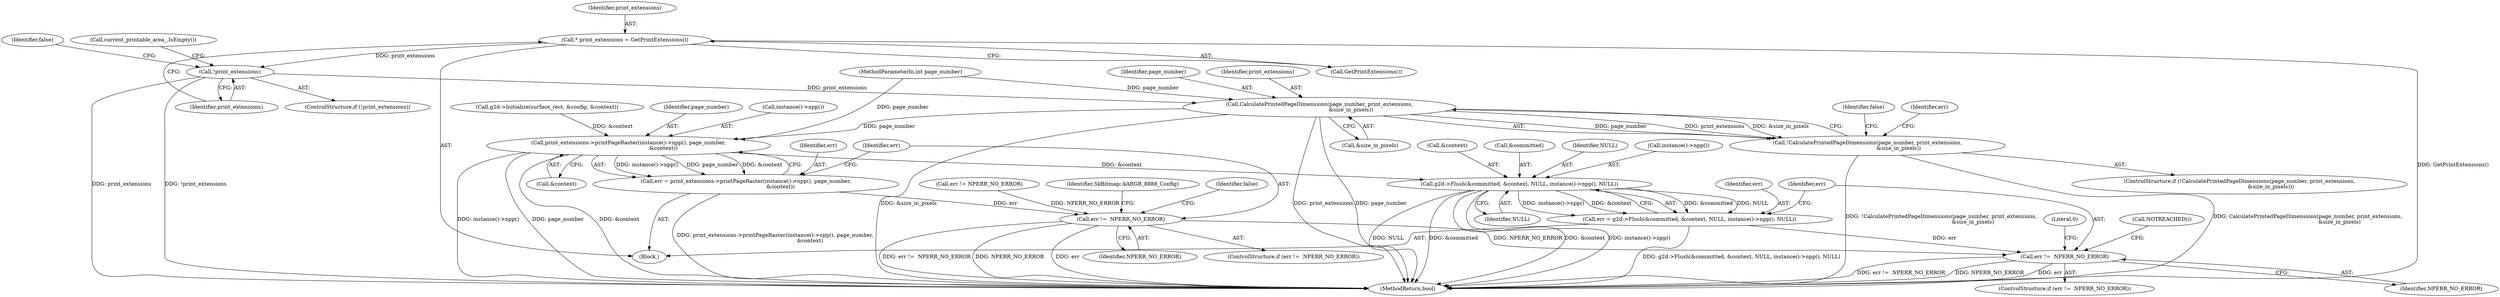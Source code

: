digraph "0_Chrome_ee8d6fd30b022ac2c87b7a190c954e7bb3c9b21e_10@pointer" {
"1000105" [label="(Call,* print_extensions = GetPrintExtensions())"];
"1000109" [label="(Call,!print_extensions)"];
"1000146" [label="(Call,CalculatePrintedPageDimensions(page_number, print_extensions,\n                                      &size_in_pixels))"];
"1000145" [label="(Call,!CalculatePrintedPageDimensions(page_number, print_extensions,\n                                      &size_in_pixels))"];
"1000177" [label="(Call,print_extensions->printPageRaster(instance()->npp(), page_number,\n                                          &context))"];
"1000175" [label="(Call,err = print_extensions->printPageRaster(instance()->npp(), page_number,\n                                          &context))"];
"1000183" [label="(Call,err !=  NPERR_NO_ERROR)"];
"1000205" [label="(Call,err !=  NPERR_NO_ERROR)"];
"1000196" [label="(Call,g2d->Flush(&committed, &context, NULL, instance()->npp(), NULL))"];
"1000194" [label="(Call,err = g2d->Flush(&committed, &context, NULL, instance()->npp(), NULL))"];
"1000205" [label="(Call,err !=  NPERR_NO_ERROR)"];
"1000168" [label="(Call,err != NPERR_NO_ERROR)"];
"1000201" [label="(Identifier,NULL)"];
"1000148" [label="(Identifier,print_extensions)"];
"1000101" [label="(MethodParameterIn,int page_number)"];
"1000195" [label="(Identifier,err)"];
"1000190" [label="(Identifier,SkBitmap::kARGB_8888_Config)"];
"1000185" [label="(Identifier,NPERR_NO_ERROR)"];
"1000110" [label="(Identifier,print_extensions)"];
"1000112" [label="(Identifier,false)"];
"1000175" [label="(Call,err = print_extensions->printPageRaster(instance()->npp(), page_number,\n                                          &context))"];
"1000176" [label="(Identifier,err)"];
"1000182" [label="(ControlStructure,if (err !=  NPERR_NO_ERROR))"];
"1000149" [label="(Call,&size_in_pixels)"];
"1000109" [label="(Call,!print_extensions)"];
"1000196" [label="(Call,g2d->Flush(&committed, &context, NULL, instance()->npp(), NULL))"];
"1000203" [label="(Identifier,NULL)"];
"1000179" [label="(Identifier,page_number)"];
"1000108" [label="(ControlStructure,if (!print_extensions))"];
"1000206" [label="(Identifier,err)"];
"1000202" [label="(Call,instance()->npp())"];
"1000209" [label="(Call,NOTREACHED())"];
"1000145" [label="(Call,!CalculatePrintedPageDimensions(page_number, print_extensions,\n                                      &size_in_pixels))"];
"1000265" [label="(MethodReturn,bool)"];
"1000178" [label="(Call,instance()->npp())"];
"1000187" [label="(Identifier,false)"];
"1000180" [label="(Call,&context)"];
"1000161" [label="(Call,g2d->Initialize(surface_rect, &config, &context))"];
"1000177" [label="(Call,print_extensions->printPageRaster(instance()->npp(), page_number,\n                                          &context))"];
"1000144" [label="(ControlStructure,if (!CalculatePrintedPageDimensions(page_number, print_extensions,\n                                      &size_in_pixels)))"];
"1000153" [label="(Identifier,false)"];
"1000204" [label="(ControlStructure,if (err !=  NPERR_NO_ERROR))"];
"1000107" [label="(Call,GetPrintExtensions())"];
"1000160" [label="(Identifier,err)"];
"1000207" [label="(Identifier,NPERR_NO_ERROR)"];
"1000115" [label="(Call,current_printable_area_.IsEmpty())"];
"1000199" [label="(Call,&context)"];
"1000146" [label="(Call,CalculatePrintedPageDimensions(page_number, print_extensions,\n                                      &size_in_pixels))"];
"1000106" [label="(Identifier,print_extensions)"];
"1000105" [label="(Call,* print_extensions = GetPrintExtensions())"];
"1000194" [label="(Call,err = g2d->Flush(&committed, &context, NULL, instance()->npp(), NULL))"];
"1000184" [label="(Identifier,err)"];
"1000103" [label="(Block,)"];
"1000147" [label="(Identifier,page_number)"];
"1000183" [label="(Call,err !=  NPERR_NO_ERROR)"];
"1000214" [label="(Literal,0)"];
"1000197" [label="(Call,&committed)"];
"1000105" -> "1000103"  [label="AST: "];
"1000105" -> "1000107"  [label="CFG: "];
"1000106" -> "1000105"  [label="AST: "];
"1000107" -> "1000105"  [label="AST: "];
"1000110" -> "1000105"  [label="CFG: "];
"1000105" -> "1000265"  [label="DDG: GetPrintExtensions()"];
"1000105" -> "1000109"  [label="DDG: print_extensions"];
"1000109" -> "1000108"  [label="AST: "];
"1000109" -> "1000110"  [label="CFG: "];
"1000110" -> "1000109"  [label="AST: "];
"1000112" -> "1000109"  [label="CFG: "];
"1000115" -> "1000109"  [label="CFG: "];
"1000109" -> "1000265"  [label="DDG: print_extensions"];
"1000109" -> "1000265"  [label="DDG: !print_extensions"];
"1000109" -> "1000146"  [label="DDG: print_extensions"];
"1000146" -> "1000145"  [label="AST: "];
"1000146" -> "1000149"  [label="CFG: "];
"1000147" -> "1000146"  [label="AST: "];
"1000148" -> "1000146"  [label="AST: "];
"1000149" -> "1000146"  [label="AST: "];
"1000145" -> "1000146"  [label="CFG: "];
"1000146" -> "1000265"  [label="DDG: &size_in_pixels"];
"1000146" -> "1000265"  [label="DDG: print_extensions"];
"1000146" -> "1000265"  [label="DDG: page_number"];
"1000146" -> "1000145"  [label="DDG: page_number"];
"1000146" -> "1000145"  [label="DDG: print_extensions"];
"1000146" -> "1000145"  [label="DDG: &size_in_pixels"];
"1000101" -> "1000146"  [label="DDG: page_number"];
"1000146" -> "1000177"  [label="DDG: page_number"];
"1000145" -> "1000144"  [label="AST: "];
"1000153" -> "1000145"  [label="CFG: "];
"1000160" -> "1000145"  [label="CFG: "];
"1000145" -> "1000265"  [label="DDG: !CalculatePrintedPageDimensions(page_number, print_extensions,\n                                      &size_in_pixels)"];
"1000145" -> "1000265"  [label="DDG: CalculatePrintedPageDimensions(page_number, print_extensions,\n                                      &size_in_pixels)"];
"1000177" -> "1000175"  [label="AST: "];
"1000177" -> "1000180"  [label="CFG: "];
"1000178" -> "1000177"  [label="AST: "];
"1000179" -> "1000177"  [label="AST: "];
"1000180" -> "1000177"  [label="AST: "];
"1000175" -> "1000177"  [label="CFG: "];
"1000177" -> "1000265"  [label="DDG: instance()->npp()"];
"1000177" -> "1000265"  [label="DDG: page_number"];
"1000177" -> "1000265"  [label="DDG: &context"];
"1000177" -> "1000175"  [label="DDG: instance()->npp()"];
"1000177" -> "1000175"  [label="DDG: page_number"];
"1000177" -> "1000175"  [label="DDG: &context"];
"1000101" -> "1000177"  [label="DDG: page_number"];
"1000161" -> "1000177"  [label="DDG: &context"];
"1000177" -> "1000196"  [label="DDG: &context"];
"1000175" -> "1000103"  [label="AST: "];
"1000176" -> "1000175"  [label="AST: "];
"1000184" -> "1000175"  [label="CFG: "];
"1000175" -> "1000265"  [label="DDG: print_extensions->printPageRaster(instance()->npp(), page_number,\n                                          &context)"];
"1000175" -> "1000183"  [label="DDG: err"];
"1000183" -> "1000182"  [label="AST: "];
"1000183" -> "1000185"  [label="CFG: "];
"1000184" -> "1000183"  [label="AST: "];
"1000185" -> "1000183"  [label="AST: "];
"1000187" -> "1000183"  [label="CFG: "];
"1000190" -> "1000183"  [label="CFG: "];
"1000183" -> "1000265"  [label="DDG: NPERR_NO_ERROR"];
"1000183" -> "1000265"  [label="DDG: err"];
"1000183" -> "1000265"  [label="DDG: err !=  NPERR_NO_ERROR"];
"1000168" -> "1000183"  [label="DDG: NPERR_NO_ERROR"];
"1000183" -> "1000205"  [label="DDG: NPERR_NO_ERROR"];
"1000205" -> "1000204"  [label="AST: "];
"1000205" -> "1000207"  [label="CFG: "];
"1000206" -> "1000205"  [label="AST: "];
"1000207" -> "1000205"  [label="AST: "];
"1000209" -> "1000205"  [label="CFG: "];
"1000214" -> "1000205"  [label="CFG: "];
"1000205" -> "1000265"  [label="DDG: NPERR_NO_ERROR"];
"1000205" -> "1000265"  [label="DDG: err"];
"1000205" -> "1000265"  [label="DDG: err !=  NPERR_NO_ERROR"];
"1000194" -> "1000205"  [label="DDG: err"];
"1000196" -> "1000194"  [label="AST: "];
"1000196" -> "1000203"  [label="CFG: "];
"1000197" -> "1000196"  [label="AST: "];
"1000199" -> "1000196"  [label="AST: "];
"1000201" -> "1000196"  [label="AST: "];
"1000202" -> "1000196"  [label="AST: "];
"1000203" -> "1000196"  [label="AST: "];
"1000194" -> "1000196"  [label="CFG: "];
"1000196" -> "1000265"  [label="DDG: NULL"];
"1000196" -> "1000265"  [label="DDG: &committed"];
"1000196" -> "1000265"  [label="DDG: &context"];
"1000196" -> "1000265"  [label="DDG: instance()->npp()"];
"1000196" -> "1000194"  [label="DDG: &committed"];
"1000196" -> "1000194"  [label="DDG: NULL"];
"1000196" -> "1000194"  [label="DDG: instance()->npp()"];
"1000196" -> "1000194"  [label="DDG: &context"];
"1000194" -> "1000103"  [label="AST: "];
"1000195" -> "1000194"  [label="AST: "];
"1000206" -> "1000194"  [label="CFG: "];
"1000194" -> "1000265"  [label="DDG: g2d->Flush(&committed, &context, NULL, instance()->npp(), NULL)"];
}
